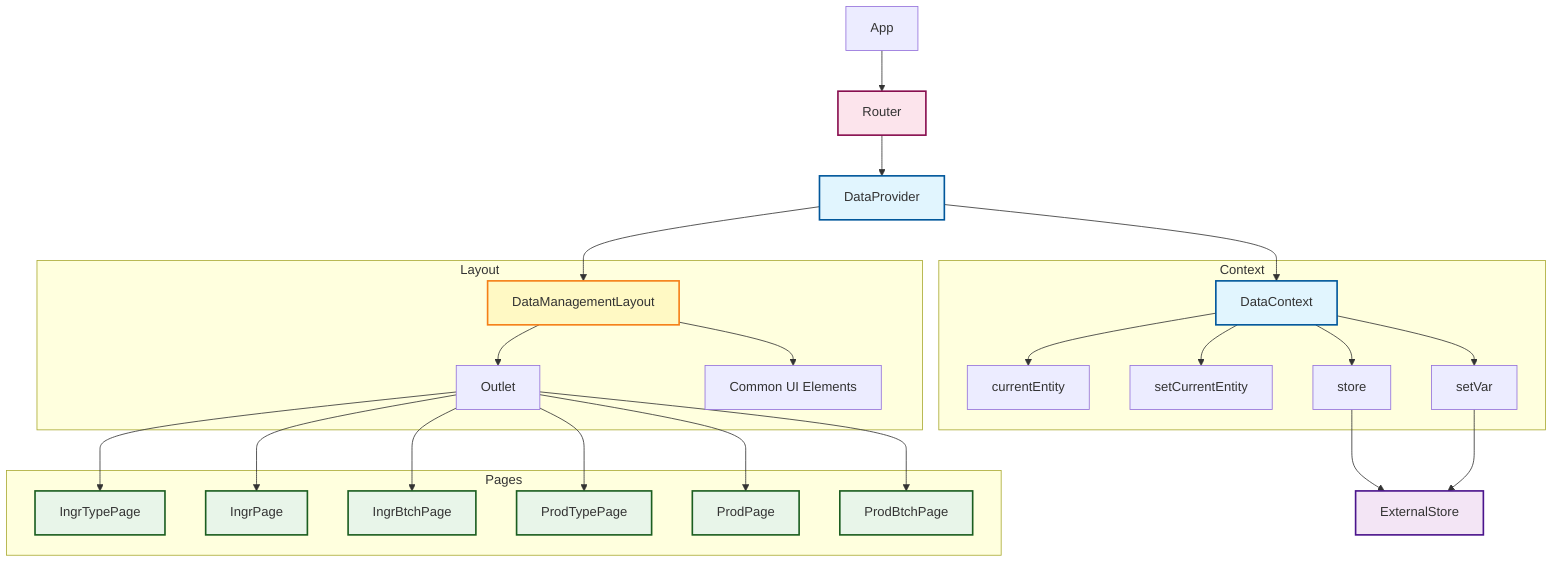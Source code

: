 flowchart TD
    classDef contextProvider fill:#e1f5fe,stroke:#01579b,stroke-width:2px;
    classDef layout fill:#fff9c4,stroke:#f57f17,stroke-width:2px;
    classDef page fill:#e8f5e9,stroke:#1b5e20,stroke-width:2px;
    classDef router fill:#fce4ec,stroke:#880e4f,stroke-width:2px;
    classDef store fill:#f3e5f5,stroke:#4a148c,stroke-width:2px;

    A[App]
    B[Router]:::router
    C[DataProvider]:::contextProvider
    D[DataManagementLayout]:::layout
    E[Outlet]
    F[IngrTypePage]:::page
    G[IngrPage]:::page
    H[IngrBtchPage]:::page
    I[ProdTypePage]:::page
    J[ProdPage]:::page
    K[ProdBtchPage]:::page
    L[Common UI Elements]
    M[DataContext]:::contextProvider
    N[currentEntity]
    O[setCurrentEntity]
    P[store]
    Q[setVar]
    R[ExternalStore]:::store

    A --> B
    B --> C
    C --> D
    D --> E
    E --> F
    E --> G
    E --> H
    E --> I
    E --> J
    E --> K
    D --> L
    C --> M
    M --> N
    M --> O
    M --> P
    M --> Q
    P --> R
    Q --> R

    subgraph Pages
        F
        G
        H
        I
        J
        K
    end

    subgraph Context
        M
        N
        O
        P
        Q
    end

    subgraph Layout
        D
        L
        E
    end